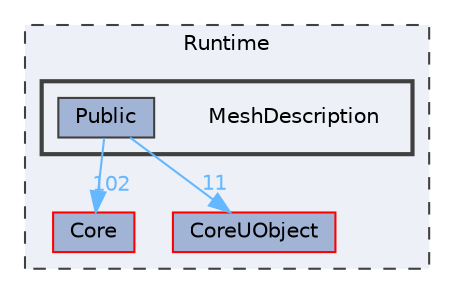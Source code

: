 digraph "MeshDescription"
{
 // INTERACTIVE_SVG=YES
 // LATEX_PDF_SIZE
  bgcolor="transparent";
  edge [fontname=Helvetica,fontsize=10,labelfontname=Helvetica,labelfontsize=10];
  node [fontname=Helvetica,fontsize=10,shape=box,height=0.2,width=0.4];
  compound=true
  subgraph clusterdir_7536b172fbd480bfd146a1b1acd6856b {
    graph [ bgcolor="#edf0f7", pencolor="grey25", label="Runtime", fontname=Helvetica,fontsize=10 style="filled,dashed", URL="dir_7536b172fbd480bfd146a1b1acd6856b.html",tooltip=""]
  dir_0e6cddcc9caa1238c7f3774224afaa45 [label="Core", fillcolor="#a2b4d6", color="red", style="filled", URL="dir_0e6cddcc9caa1238c7f3774224afaa45.html",tooltip=""];
  dir_4c499e5e32e2b4479ad7e552df73eeae [label="CoreUObject", fillcolor="#a2b4d6", color="red", style="filled", URL="dir_4c499e5e32e2b4479ad7e552df73eeae.html",tooltip=""];
  subgraph clusterdir_63086eac6cac35ce1ba0dbb1e9e8f532 {
    graph [ bgcolor="#edf0f7", pencolor="grey25", label="", fontname=Helvetica,fontsize=10 style="filled,bold", URL="dir_63086eac6cac35ce1ba0dbb1e9e8f532.html",tooltip=""]
    dir_63086eac6cac35ce1ba0dbb1e9e8f532 [shape=plaintext, label="MeshDescription"];
  dir_5e73ca724e0176a44c79f3a346b0a1ac [label="Public", fillcolor="#a2b4d6", color="grey25", style="filled", URL="dir_5e73ca724e0176a44c79f3a346b0a1ac.html",tooltip=""];
  }
  }
  dir_5e73ca724e0176a44c79f3a346b0a1ac->dir_0e6cddcc9caa1238c7f3774224afaa45 [headlabel="102", labeldistance=1.5 headhref="dir_000947_000266.html" href="dir_000947_000266.html" color="steelblue1" fontcolor="steelblue1"];
  dir_5e73ca724e0176a44c79f3a346b0a1ac->dir_4c499e5e32e2b4479ad7e552df73eeae [headlabel="11", labeldistance=1.5 headhref="dir_000947_000268.html" href="dir_000947_000268.html" color="steelblue1" fontcolor="steelblue1"];
}
